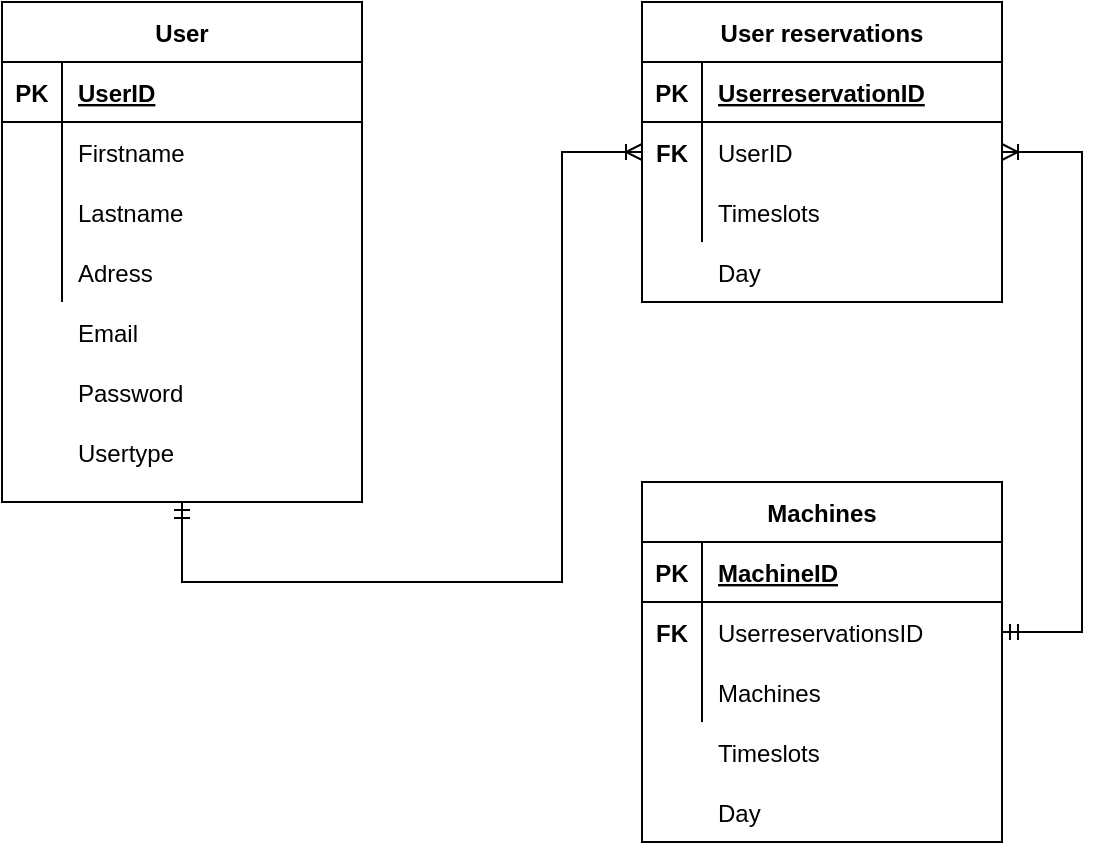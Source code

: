<mxfile version="17.2.1" type="device"><diagram id="R2lEEEUBdFMjLlhIrx00" name="Page-1"><mxGraphModel dx="1038" dy="583" grid="1" gridSize="10" guides="1" tooltips="1" connect="1" arrows="1" fold="1" page="1" pageScale="1" pageWidth="850" pageHeight="1100" math="0" shadow="0" extFonts="Permanent Marker^https://fonts.googleapis.com/css?family=Permanent+Marker"><root><mxCell id="0"/><mxCell id="1" parent="0"/><mxCell id="HYd5FJW_tqJQWdOo6euK-1" value="User" style="shape=table;startSize=30;container=1;collapsible=1;childLayout=tableLayout;fixedRows=1;rowLines=0;fontStyle=1;align=center;resizeLast=1;" parent="1" vertex="1"><mxGeometry x="120" y="30" width="180" height="250" as="geometry"/></mxCell><mxCell id="HYd5FJW_tqJQWdOo6euK-2" value="" style="shape=tableRow;horizontal=0;startSize=0;swimlaneHead=0;swimlaneBody=0;fillColor=none;collapsible=0;dropTarget=0;points=[[0,0.5],[1,0.5]];portConstraint=eastwest;top=0;left=0;right=0;bottom=1;" parent="HYd5FJW_tqJQWdOo6euK-1" vertex="1"><mxGeometry y="30" width="180" height="30" as="geometry"/></mxCell><mxCell id="HYd5FJW_tqJQWdOo6euK-3" value="PK" style="shape=partialRectangle;connectable=0;fillColor=none;top=0;left=0;bottom=0;right=0;fontStyle=1;overflow=hidden;" parent="HYd5FJW_tqJQWdOo6euK-2" vertex="1"><mxGeometry width="30" height="30" as="geometry"><mxRectangle width="30" height="30" as="alternateBounds"/></mxGeometry></mxCell><mxCell id="HYd5FJW_tqJQWdOo6euK-4" value="UserID" style="shape=partialRectangle;connectable=0;fillColor=none;top=0;left=0;bottom=0;right=0;align=left;spacingLeft=6;fontStyle=5;overflow=hidden;" parent="HYd5FJW_tqJQWdOo6euK-2" vertex="1"><mxGeometry x="30" width="150" height="30" as="geometry"><mxRectangle width="150" height="30" as="alternateBounds"/></mxGeometry></mxCell><mxCell id="HYd5FJW_tqJQWdOo6euK-5" value="" style="shape=tableRow;horizontal=0;startSize=0;swimlaneHead=0;swimlaneBody=0;fillColor=none;collapsible=0;dropTarget=0;points=[[0,0.5],[1,0.5]];portConstraint=eastwest;top=0;left=0;right=0;bottom=0;" parent="HYd5FJW_tqJQWdOo6euK-1" vertex="1"><mxGeometry y="60" width="180" height="30" as="geometry"/></mxCell><mxCell id="HYd5FJW_tqJQWdOo6euK-6" value="" style="shape=partialRectangle;connectable=0;fillColor=none;top=0;left=0;bottom=0;right=0;editable=1;overflow=hidden;" parent="HYd5FJW_tqJQWdOo6euK-5" vertex="1"><mxGeometry width="30" height="30" as="geometry"><mxRectangle width="30" height="30" as="alternateBounds"/></mxGeometry></mxCell><mxCell id="HYd5FJW_tqJQWdOo6euK-7" value="Firstname" style="shape=partialRectangle;connectable=0;fillColor=none;top=0;left=0;bottom=0;right=0;align=left;spacingLeft=6;overflow=hidden;" parent="HYd5FJW_tqJQWdOo6euK-5" vertex="1"><mxGeometry x="30" width="150" height="30" as="geometry"><mxRectangle width="150" height="30" as="alternateBounds"/></mxGeometry></mxCell><mxCell id="HYd5FJW_tqJQWdOo6euK-8" value="" style="shape=tableRow;horizontal=0;startSize=0;swimlaneHead=0;swimlaneBody=0;fillColor=none;collapsible=0;dropTarget=0;points=[[0,0.5],[1,0.5]];portConstraint=eastwest;top=0;left=0;right=0;bottom=0;" parent="HYd5FJW_tqJQWdOo6euK-1" vertex="1"><mxGeometry y="90" width="180" height="30" as="geometry"/></mxCell><mxCell id="HYd5FJW_tqJQWdOo6euK-9" value="" style="shape=partialRectangle;connectable=0;fillColor=none;top=0;left=0;bottom=0;right=0;editable=1;overflow=hidden;" parent="HYd5FJW_tqJQWdOo6euK-8" vertex="1"><mxGeometry width="30" height="30" as="geometry"><mxRectangle width="30" height="30" as="alternateBounds"/></mxGeometry></mxCell><mxCell id="HYd5FJW_tqJQWdOo6euK-10" value="Lastname" style="shape=partialRectangle;connectable=0;fillColor=none;top=0;left=0;bottom=0;right=0;align=left;spacingLeft=6;overflow=hidden;" parent="HYd5FJW_tqJQWdOo6euK-8" vertex="1"><mxGeometry x="30" width="150" height="30" as="geometry"><mxRectangle width="150" height="30" as="alternateBounds"/></mxGeometry></mxCell><mxCell id="HYd5FJW_tqJQWdOo6euK-11" value="" style="shape=tableRow;horizontal=0;startSize=0;swimlaneHead=0;swimlaneBody=0;fillColor=none;collapsible=0;dropTarget=0;points=[[0,0.5],[1,0.5]];portConstraint=eastwest;top=0;left=0;right=0;bottom=0;" parent="HYd5FJW_tqJQWdOo6euK-1" vertex="1"><mxGeometry y="120" width="180" height="30" as="geometry"/></mxCell><mxCell id="HYd5FJW_tqJQWdOo6euK-12" value="" style="shape=partialRectangle;connectable=0;fillColor=none;top=0;left=0;bottom=0;right=0;editable=1;overflow=hidden;" parent="HYd5FJW_tqJQWdOo6euK-11" vertex="1"><mxGeometry width="30" height="30" as="geometry"><mxRectangle width="30" height="30" as="alternateBounds"/></mxGeometry></mxCell><mxCell id="HYd5FJW_tqJQWdOo6euK-13" value="Adress" style="shape=partialRectangle;connectable=0;fillColor=none;top=0;left=0;bottom=0;right=0;align=left;spacingLeft=6;overflow=hidden;" parent="HYd5FJW_tqJQWdOo6euK-11" vertex="1"><mxGeometry x="30" width="150" height="30" as="geometry"><mxRectangle width="150" height="30" as="alternateBounds"/></mxGeometry></mxCell><mxCell id="HYd5FJW_tqJQWdOo6euK-40" value="User reservations" style="shape=table;startSize=30;container=1;collapsible=1;childLayout=tableLayout;fixedRows=1;rowLines=0;fontStyle=1;align=center;resizeLast=1;" parent="1" vertex="1"><mxGeometry x="440" y="30" width="180" height="150" as="geometry"/></mxCell><mxCell id="HYd5FJW_tqJQWdOo6euK-41" value="" style="shape=tableRow;horizontal=0;startSize=0;swimlaneHead=0;swimlaneBody=0;fillColor=none;collapsible=0;dropTarget=0;points=[[0,0.5],[1,0.5]];portConstraint=eastwest;top=0;left=0;right=0;bottom=1;" parent="HYd5FJW_tqJQWdOo6euK-40" vertex="1"><mxGeometry y="30" width="180" height="30" as="geometry"/></mxCell><mxCell id="HYd5FJW_tqJQWdOo6euK-42" value="PK" style="shape=partialRectangle;connectable=0;fillColor=none;top=0;left=0;bottom=0;right=0;fontStyle=1;overflow=hidden;" parent="HYd5FJW_tqJQWdOo6euK-41" vertex="1"><mxGeometry width="30" height="30" as="geometry"><mxRectangle width="30" height="30" as="alternateBounds"/></mxGeometry></mxCell><mxCell id="HYd5FJW_tqJQWdOo6euK-43" value="UserreservationID" style="shape=partialRectangle;connectable=0;fillColor=none;top=0;left=0;bottom=0;right=0;align=left;spacingLeft=6;fontStyle=5;overflow=hidden;" parent="HYd5FJW_tqJQWdOo6euK-41" vertex="1"><mxGeometry x="30" width="150" height="30" as="geometry"><mxRectangle width="150" height="30" as="alternateBounds"/></mxGeometry></mxCell><mxCell id="HYd5FJW_tqJQWdOo6euK-47" value="" style="shape=tableRow;horizontal=0;startSize=0;swimlaneHead=0;swimlaneBody=0;fillColor=none;collapsible=0;dropTarget=0;points=[[0,0.5],[1,0.5]];portConstraint=eastwest;top=0;left=0;right=0;bottom=0;" parent="HYd5FJW_tqJQWdOo6euK-40" vertex="1"><mxGeometry y="60" width="180" height="30" as="geometry"/></mxCell><mxCell id="HYd5FJW_tqJQWdOo6euK-48" value="" style="shape=partialRectangle;connectable=0;fillColor=none;top=0;left=0;bottom=0;right=0;editable=1;overflow=hidden;" parent="HYd5FJW_tqJQWdOo6euK-47" vertex="1"><mxGeometry width="30" height="30" as="geometry"><mxRectangle width="30" height="30" as="alternateBounds"/></mxGeometry></mxCell><mxCell id="HYd5FJW_tqJQWdOo6euK-49" value="" style="shape=partialRectangle;connectable=0;fillColor=none;top=0;left=0;bottom=0;right=0;align=left;spacingLeft=6;overflow=hidden;" parent="HYd5FJW_tqJQWdOo6euK-47" vertex="1"><mxGeometry x="30" width="150" height="30" as="geometry"><mxRectangle width="150" height="30" as="alternateBounds"/></mxGeometry></mxCell><mxCell id="HYd5FJW_tqJQWdOo6euK-44" value="" style="shape=tableRow;horizontal=0;startSize=0;swimlaneHead=0;swimlaneBody=0;fillColor=none;collapsible=0;dropTarget=0;points=[[0,0.5],[1,0.5]];portConstraint=eastwest;top=0;left=0;right=0;bottom=0;" parent="HYd5FJW_tqJQWdOo6euK-40" vertex="1"><mxGeometry y="90" width="180" height="30" as="geometry"/></mxCell><mxCell id="HYd5FJW_tqJQWdOo6euK-45" value="" style="shape=partialRectangle;connectable=0;fillColor=none;top=0;left=0;bottom=0;right=0;editable=1;overflow=hidden;" parent="HYd5FJW_tqJQWdOo6euK-44" vertex="1"><mxGeometry width="30" height="30" as="geometry"><mxRectangle width="30" height="30" as="alternateBounds"/></mxGeometry></mxCell><mxCell id="HYd5FJW_tqJQWdOo6euK-46" value="Timeslots" style="shape=partialRectangle;connectable=0;fillColor=none;top=0;left=0;bottom=0;right=0;align=left;spacingLeft=6;overflow=hidden;" parent="HYd5FJW_tqJQWdOo6euK-44" vertex="1"><mxGeometry x="30" width="150" height="30" as="geometry"><mxRectangle width="150" height="30" as="alternateBounds"/></mxGeometry></mxCell><mxCell id="HYd5FJW_tqJQWdOo6euK-66" value="Machines" style="shape=table;startSize=30;container=1;collapsible=1;childLayout=tableLayout;fixedRows=1;rowLines=0;fontStyle=1;align=center;resizeLast=1;" parent="1" vertex="1"><mxGeometry x="440" y="270" width="180" height="180" as="geometry"/></mxCell><mxCell id="HYd5FJW_tqJQWdOo6euK-67" value="" style="shape=tableRow;horizontal=0;startSize=0;swimlaneHead=0;swimlaneBody=0;fillColor=none;collapsible=0;dropTarget=0;points=[[0,0.5],[1,0.5]];portConstraint=eastwest;top=0;left=0;right=0;bottom=1;" parent="HYd5FJW_tqJQWdOo6euK-66" vertex="1"><mxGeometry y="30" width="180" height="30" as="geometry"/></mxCell><mxCell id="HYd5FJW_tqJQWdOo6euK-68" value="PK" style="shape=partialRectangle;connectable=0;fillColor=none;top=0;left=0;bottom=0;right=0;fontStyle=1;overflow=hidden;" parent="HYd5FJW_tqJQWdOo6euK-67" vertex="1"><mxGeometry width="30" height="30" as="geometry"><mxRectangle width="30" height="30" as="alternateBounds"/></mxGeometry></mxCell><mxCell id="HYd5FJW_tqJQWdOo6euK-69" value="MachineID" style="shape=partialRectangle;connectable=0;fillColor=none;top=0;left=0;bottom=0;right=0;align=left;spacingLeft=6;fontStyle=5;overflow=hidden;" parent="HYd5FJW_tqJQWdOo6euK-67" vertex="1"><mxGeometry x="30" width="150" height="30" as="geometry"><mxRectangle width="150" height="30" as="alternateBounds"/></mxGeometry></mxCell><mxCell id="HYd5FJW_tqJQWdOo6euK-70" value="" style="shape=tableRow;horizontal=0;startSize=0;swimlaneHead=0;swimlaneBody=0;fillColor=none;collapsible=0;dropTarget=0;points=[[0,0.5],[1,0.5]];portConstraint=eastwest;top=0;left=0;right=0;bottom=0;" parent="HYd5FJW_tqJQWdOo6euK-66" vertex="1"><mxGeometry y="60" width="180" height="30" as="geometry"/></mxCell><mxCell id="HYd5FJW_tqJQWdOo6euK-71" value="" style="shape=partialRectangle;connectable=0;fillColor=none;top=0;left=0;bottom=0;right=0;editable=1;overflow=hidden;" parent="HYd5FJW_tqJQWdOo6euK-70" vertex="1"><mxGeometry width="30" height="30" as="geometry"><mxRectangle width="30" height="30" as="alternateBounds"/></mxGeometry></mxCell><mxCell id="HYd5FJW_tqJQWdOo6euK-72" value="" style="shape=partialRectangle;connectable=0;fillColor=none;top=0;left=0;bottom=0;right=0;align=left;spacingLeft=6;overflow=hidden;" parent="HYd5FJW_tqJQWdOo6euK-70" vertex="1"><mxGeometry x="30" width="150" height="30" as="geometry"><mxRectangle width="150" height="30" as="alternateBounds"/></mxGeometry></mxCell><mxCell id="HYd5FJW_tqJQWdOo6euK-73" value="" style="shape=tableRow;horizontal=0;startSize=0;swimlaneHead=0;swimlaneBody=0;fillColor=none;collapsible=0;dropTarget=0;points=[[0,0.5],[1,0.5]];portConstraint=eastwest;top=0;left=0;right=0;bottom=0;" parent="HYd5FJW_tqJQWdOo6euK-66" vertex="1"><mxGeometry y="90" width="180" height="30" as="geometry"/></mxCell><mxCell id="HYd5FJW_tqJQWdOo6euK-74" value="" style="shape=partialRectangle;connectable=0;fillColor=none;top=0;left=0;bottom=0;right=0;editable=1;overflow=hidden;" parent="HYd5FJW_tqJQWdOo6euK-73" vertex="1"><mxGeometry width="30" height="30" as="geometry"><mxRectangle width="30" height="30" as="alternateBounds"/></mxGeometry></mxCell><mxCell id="HYd5FJW_tqJQWdOo6euK-75" value="Machines" style="shape=partialRectangle;connectable=0;fillColor=none;top=0;left=0;bottom=0;right=0;align=left;spacingLeft=6;overflow=hidden;" parent="HYd5FJW_tqJQWdOo6euK-73" vertex="1"><mxGeometry x="30" width="150" height="30" as="geometry"><mxRectangle width="150" height="30" as="alternateBounds"/></mxGeometry></mxCell><mxCell id="HYd5FJW_tqJQWdOo6euK-79" value="Email" style="shape=partialRectangle;connectable=0;fillColor=none;top=0;left=0;bottom=0;right=0;align=left;spacingLeft=6;overflow=hidden;" parent="1" vertex="1"><mxGeometry x="150" y="180" width="150" height="30" as="geometry"><mxRectangle width="150" height="30" as="alternateBounds"/></mxGeometry></mxCell><mxCell id="HYd5FJW_tqJQWdOo6euK-80" value="Password" style="shape=partialRectangle;connectable=0;fillColor=none;top=0;left=0;bottom=0;right=0;align=left;spacingLeft=6;overflow=hidden;" parent="1" vertex="1"><mxGeometry x="150" y="210" width="150" height="30" as="geometry"><mxRectangle width="150" height="30" as="alternateBounds"/></mxGeometry></mxCell><mxCell id="HYd5FJW_tqJQWdOo6euK-88" value="" style="fontSize=12;html=1;endArrow=ERoneToMany;startArrow=ERmandOne;rounded=0;entryX=0;entryY=0.5;entryDx=0;entryDy=0;exitX=0.5;exitY=1;exitDx=0;exitDy=0;" parent="1" target="HYd5FJW_tqJQWdOo6euK-47" edge="1" source="HYd5FJW_tqJQWdOo6euK-1"><mxGeometry width="100" height="100" relative="1" as="geometry"><mxPoint x="210" y="290" as="sourcePoint"/><mxPoint x="310" y="165" as="targetPoint"/><Array as="points"><mxPoint x="210" y="320"/><mxPoint x="400" y="320"/><mxPoint x="400" y="105"/></Array></mxGeometry></mxCell><mxCell id="HYd5FJW_tqJQWdOo6euK-89" value="" style="fontSize=12;html=1;endArrow=ERoneToMany;startArrow=ERmandOne;rounded=0;entryX=1;entryY=0.5;entryDx=0;entryDy=0;exitX=1;exitY=0.5;exitDx=0;exitDy=0;" parent="1" source="HYd5FJW_tqJQWdOo6euK-70" edge="1" target="HYd5FJW_tqJQWdOo6euK-47"><mxGeometry width="100" height="100" relative="1" as="geometry"><mxPoint x="690" y="320" as="sourcePoint"/><mxPoint x="660" y="130" as="targetPoint"/><Array as="points"><mxPoint x="660" y="345"/><mxPoint x="660" y="105"/></Array></mxGeometry></mxCell><mxCell id="2qbnzqmWyB4zYLWCTRVK-1" value="Usertype" style="shape=partialRectangle;connectable=0;fillColor=none;top=0;left=0;bottom=0;right=0;align=left;spacingLeft=6;overflow=hidden;" vertex="1" parent="1"><mxGeometry x="150" y="240" width="150" height="30" as="geometry"><mxRectangle width="150" height="30" as="alternateBounds"/></mxGeometry></mxCell><mxCell id="2qbnzqmWyB4zYLWCTRVK-2" value="UserID" style="shape=partialRectangle;connectable=0;fillColor=none;top=0;left=0;bottom=0;right=0;align=left;spacingLeft=6;overflow=hidden;" vertex="1" parent="1"><mxGeometry x="470" y="90" width="150" height="30" as="geometry"><mxRectangle width="150" height="30" as="alternateBounds"/></mxGeometry></mxCell><mxCell id="2qbnzqmWyB4zYLWCTRVK-3" value="FK" style="shape=partialRectangle;connectable=0;fillColor=none;top=0;left=0;bottom=0;right=0;fontStyle=1;overflow=hidden;" vertex="1" parent="1"><mxGeometry x="440" y="90" width="30" height="30" as="geometry"><mxRectangle width="30" height="30" as="alternateBounds"/></mxGeometry></mxCell><mxCell id="2qbnzqmWyB4zYLWCTRVK-4" value="UserreservationsID" style="shape=partialRectangle;connectable=0;fillColor=none;top=0;left=0;bottom=0;right=0;align=left;spacingLeft=6;overflow=hidden;" vertex="1" parent="1"><mxGeometry x="470" y="330" width="150" height="30" as="geometry"><mxRectangle width="150" height="30" as="alternateBounds"/></mxGeometry></mxCell><mxCell id="2qbnzqmWyB4zYLWCTRVK-5" value="FK" style="shape=partialRectangle;connectable=0;fillColor=none;top=0;left=0;bottom=0;right=0;fontStyle=1;overflow=hidden;" vertex="1" parent="1"><mxGeometry x="440" y="330" width="30" height="30" as="geometry"><mxRectangle width="30" height="30" as="alternateBounds"/></mxGeometry></mxCell><mxCell id="2qbnzqmWyB4zYLWCTRVK-6" value="Day" style="shape=partialRectangle;connectable=0;fillColor=none;top=0;left=0;bottom=0;right=0;align=left;spacingLeft=6;overflow=hidden;" vertex="1" parent="1"><mxGeometry x="470" y="150" width="150" height="30" as="geometry"><mxRectangle width="150" height="30" as="alternateBounds"/></mxGeometry></mxCell><mxCell id="2qbnzqmWyB4zYLWCTRVK-7" value="Timeslots" style="shape=partialRectangle;connectable=0;fillColor=none;top=0;left=0;bottom=0;right=0;align=left;spacingLeft=6;overflow=hidden;" vertex="1" parent="1"><mxGeometry x="470" y="390" width="150" height="30" as="geometry"><mxRectangle width="150" height="30" as="alternateBounds"/></mxGeometry></mxCell><mxCell id="2qbnzqmWyB4zYLWCTRVK-8" value="Day" style="shape=partialRectangle;connectable=0;fillColor=none;top=0;left=0;bottom=0;right=0;align=left;spacingLeft=6;overflow=hidden;" vertex="1" parent="1"><mxGeometry x="470" y="420" width="150" height="30" as="geometry"><mxRectangle width="150" height="30" as="alternateBounds"/></mxGeometry></mxCell></root></mxGraphModel></diagram></mxfile>
